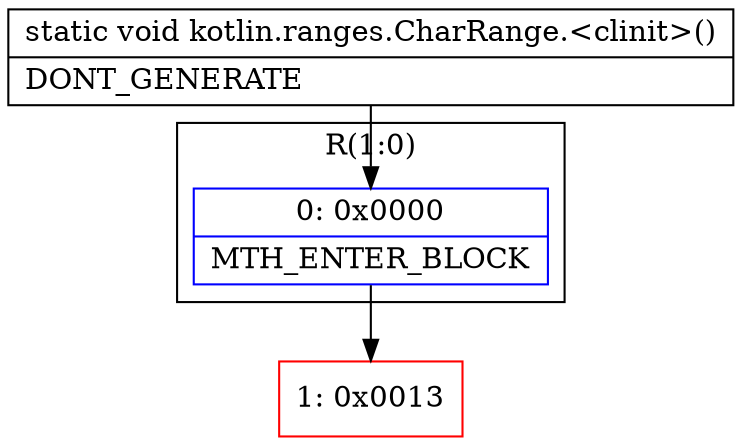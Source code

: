 digraph "CFG forkotlin.ranges.CharRange.\<clinit\>()V" {
subgraph cluster_Region_1479983724 {
label = "R(1:0)";
node [shape=record,color=blue];
Node_0 [shape=record,label="{0\:\ 0x0000|MTH_ENTER_BLOCK\l}"];
}
Node_1 [shape=record,color=red,label="{1\:\ 0x0013}"];
MethodNode[shape=record,label="{static void kotlin.ranges.CharRange.\<clinit\>()  | DONT_GENERATE\l}"];
MethodNode -> Node_0;
Node_0 -> Node_1;
}

